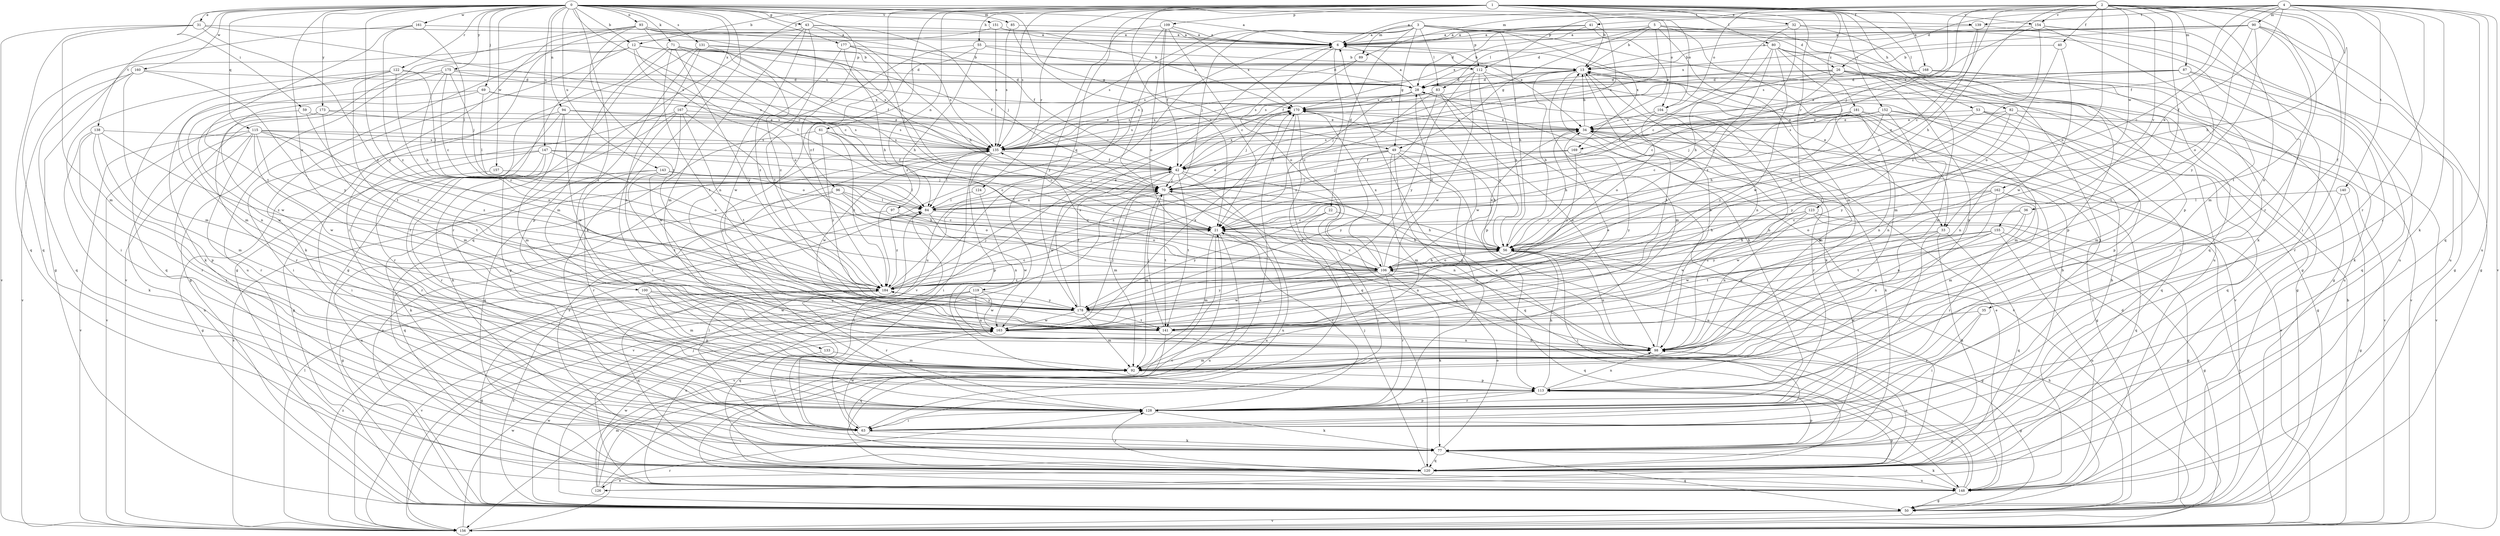 strict digraph  {
0;
1;
2;
3;
4;
5;
6;
12;
13;
21;
22;
26;
28;
31;
32;
33;
34;
35;
36;
40;
41;
42;
43;
49;
50;
53;
55;
56;
59;
61;
63;
69;
70;
71;
77;
80;
82;
83;
84;
85;
87;
89;
90;
92;
93;
94;
96;
97;
98;
100;
104;
106;
109;
112;
113;
115;
119;
120;
122;
123;
124;
126;
128;
131;
133;
135;
138;
139;
140;
141;
143;
147;
148;
151;
152;
154;
155;
156;
157;
160;
161;
162;
163;
167;
168;
169;
170;
173;
175;
177;
178;
181;
184;
0 -> 6  [label=a];
0 -> 12  [label=b];
0 -> 21  [label=c];
0 -> 31  [label=e];
0 -> 43  [label=g];
0 -> 49  [label=g];
0 -> 59  [label=i];
0 -> 69  [label=j];
0 -> 71  [label=k];
0 -> 77  [label=k];
0 -> 85  [label=m];
0 -> 93  [label=n];
0 -> 94  [label=n];
0 -> 96  [label=n];
0 -> 100  [label=o];
0 -> 104  [label=o];
0 -> 115  [label=q];
0 -> 122  [label=r];
0 -> 131  [label=s];
0 -> 133  [label=s];
0 -> 138  [label=t];
0 -> 139  [label=t];
0 -> 143  [label=u];
0 -> 147  [label=u];
0 -> 151  [label=v];
0 -> 157  [label=w];
0 -> 160  [label=w];
0 -> 161  [label=w];
0 -> 167  [label=x];
0 -> 173  [label=y];
0 -> 175  [label=y];
0 -> 177  [label=y];
0 -> 178  [label=y];
1 -> 12  [label=b];
1 -> 13  [label=b];
1 -> 21  [label=c];
1 -> 32  [label=e];
1 -> 53  [label=h];
1 -> 55  [label=h];
1 -> 61  [label=i];
1 -> 80  [label=l];
1 -> 82  [label=l];
1 -> 97  [label=n];
1 -> 104  [label=o];
1 -> 109  [label=p];
1 -> 119  [label=q];
1 -> 120  [label=q];
1 -> 123  [label=r];
1 -> 124  [label=r];
1 -> 135  [label=s];
1 -> 152  [label=v];
1 -> 154  [label=v];
1 -> 168  [label=x];
1 -> 181  [label=z];
1 -> 184  [label=z];
2 -> 6  [label=a];
2 -> 21  [label=c];
2 -> 35  [label=f];
2 -> 36  [label=f];
2 -> 40  [label=f];
2 -> 56  [label=h];
2 -> 63  [label=i];
2 -> 70  [label=j];
2 -> 87  [label=m];
2 -> 89  [label=m];
2 -> 98  [label=n];
2 -> 104  [label=o];
2 -> 106  [label=o];
2 -> 126  [label=r];
2 -> 128  [label=r];
2 -> 154  [label=v];
2 -> 155  [label=v];
2 -> 162  [label=w];
2 -> 169  [label=x];
3 -> 6  [label=a];
3 -> 22  [label=d];
3 -> 26  [label=d];
3 -> 49  [label=g];
3 -> 56  [label=h];
3 -> 70  [label=j];
3 -> 83  [label=l];
3 -> 89  [label=m];
3 -> 112  [label=p];
3 -> 135  [label=s];
3 -> 148  [label=u];
3 -> 156  [label=v];
3 -> 169  [label=x];
4 -> 21  [label=c];
4 -> 26  [label=d];
4 -> 33  [label=e];
4 -> 41  [label=f];
4 -> 42  [label=f];
4 -> 56  [label=h];
4 -> 77  [label=k];
4 -> 90  [label=m];
4 -> 112  [label=p];
4 -> 120  [label=q];
4 -> 128  [label=r];
4 -> 139  [label=t];
4 -> 140  [label=t];
4 -> 148  [label=u];
4 -> 156  [label=v];
5 -> 6  [label=a];
5 -> 13  [label=b];
5 -> 33  [label=e];
5 -> 42  [label=f];
5 -> 49  [label=g];
5 -> 50  [label=g];
5 -> 83  [label=l];
5 -> 92  [label=m];
5 -> 120  [label=q];
6 -> 13  [label=b];
6 -> 33  [label=e];
6 -> 63  [label=i];
6 -> 106  [label=o];
6 -> 156  [label=v];
12 -> 28  [label=d];
12 -> 50  [label=g];
12 -> 77  [label=k];
12 -> 84  [label=l];
12 -> 106  [label=o];
12 -> 112  [label=p];
12 -> 148  [label=u];
12 -> 170  [label=x];
13 -> 28  [label=d];
13 -> 42  [label=f];
13 -> 77  [label=k];
13 -> 92  [label=m];
13 -> 98  [label=n];
13 -> 135  [label=s];
13 -> 141  [label=t];
21 -> 56  [label=h];
21 -> 92  [label=m];
21 -> 98  [label=n];
21 -> 148  [label=u];
21 -> 156  [label=v];
22 -> 21  [label=c];
22 -> 56  [label=h];
22 -> 63  [label=i];
22 -> 178  [label=y];
26 -> 21  [label=c];
26 -> 28  [label=d];
26 -> 50  [label=g];
26 -> 84  [label=l];
26 -> 92  [label=m];
26 -> 113  [label=p];
26 -> 135  [label=s];
26 -> 156  [label=v];
28 -> 6  [label=a];
28 -> 70  [label=j];
28 -> 135  [label=s];
28 -> 156  [label=v];
28 -> 163  [label=w];
28 -> 170  [label=x];
31 -> 6  [label=a];
31 -> 92  [label=m];
31 -> 120  [label=q];
31 -> 135  [label=s];
31 -> 156  [label=v];
31 -> 184  [label=z];
32 -> 6  [label=a];
32 -> 21  [label=c];
32 -> 77  [label=k];
32 -> 106  [label=o];
32 -> 113  [label=p];
33 -> 56  [label=h];
33 -> 77  [label=k];
33 -> 120  [label=q];
33 -> 128  [label=r];
33 -> 141  [label=t];
34 -> 13  [label=b];
34 -> 50  [label=g];
34 -> 56  [label=h];
34 -> 77  [label=k];
34 -> 128  [label=r];
34 -> 135  [label=s];
34 -> 170  [label=x];
35 -> 63  [label=i];
35 -> 128  [label=r];
35 -> 163  [label=w];
36 -> 21  [label=c];
36 -> 128  [label=r];
36 -> 141  [label=t];
36 -> 178  [label=y];
40 -> 13  [label=b];
40 -> 106  [label=o];
40 -> 163  [label=w];
41 -> 6  [label=a];
41 -> 28  [label=d];
41 -> 34  [label=e];
41 -> 135  [label=s];
41 -> 170  [label=x];
42 -> 70  [label=j];
42 -> 92  [label=m];
42 -> 98  [label=n];
42 -> 141  [label=t];
42 -> 148  [label=u];
42 -> 156  [label=v];
42 -> 163  [label=w];
42 -> 170  [label=x];
43 -> 6  [label=a];
43 -> 50  [label=g];
43 -> 56  [label=h];
43 -> 70  [label=j];
43 -> 92  [label=m];
43 -> 98  [label=n];
43 -> 141  [label=t];
49 -> 42  [label=f];
49 -> 56  [label=h];
49 -> 92  [label=m];
49 -> 120  [label=q];
49 -> 128  [label=r];
49 -> 148  [label=u];
49 -> 178  [label=y];
49 -> 184  [label=z];
50 -> 56  [label=h];
50 -> 70  [label=j];
50 -> 135  [label=s];
50 -> 156  [label=v];
50 -> 163  [label=w];
50 -> 184  [label=z];
53 -> 34  [label=e];
53 -> 98  [label=n];
53 -> 120  [label=q];
53 -> 156  [label=v];
53 -> 178  [label=y];
55 -> 13  [label=b];
55 -> 28  [label=d];
55 -> 128  [label=r];
55 -> 163  [label=w];
55 -> 184  [label=z];
56 -> 13  [label=b];
56 -> 50  [label=g];
56 -> 63  [label=i];
56 -> 98  [label=n];
56 -> 106  [label=o];
56 -> 170  [label=x];
59 -> 34  [label=e];
59 -> 163  [label=w];
59 -> 184  [label=z];
61 -> 21  [label=c];
61 -> 120  [label=q];
61 -> 135  [label=s];
61 -> 178  [label=y];
61 -> 184  [label=z];
63 -> 77  [label=k];
63 -> 84  [label=l];
63 -> 163  [label=w];
69 -> 84  [label=l];
69 -> 98  [label=n];
69 -> 135  [label=s];
69 -> 163  [label=w];
69 -> 170  [label=x];
70 -> 84  [label=l];
70 -> 92  [label=m];
70 -> 98  [label=n];
70 -> 141  [label=t];
70 -> 148  [label=u];
71 -> 13  [label=b];
71 -> 42  [label=f];
71 -> 56  [label=h];
71 -> 113  [label=p];
71 -> 128  [label=r];
71 -> 135  [label=s];
71 -> 141  [label=t];
71 -> 178  [label=y];
77 -> 50  [label=g];
77 -> 84  [label=l];
77 -> 106  [label=o];
77 -> 113  [label=p];
77 -> 120  [label=q];
80 -> 13  [label=b];
80 -> 50  [label=g];
80 -> 56  [label=h];
80 -> 63  [label=i];
80 -> 92  [label=m];
80 -> 113  [label=p];
80 -> 163  [label=w];
80 -> 184  [label=z];
82 -> 34  [label=e];
82 -> 56  [label=h];
82 -> 92  [label=m];
82 -> 156  [label=v];
82 -> 178  [label=y];
83 -> 21  [label=c];
83 -> 98  [label=n];
83 -> 120  [label=q];
83 -> 135  [label=s];
83 -> 170  [label=x];
83 -> 184  [label=z];
84 -> 21  [label=c];
84 -> 34  [label=e];
84 -> 163  [label=w];
84 -> 184  [label=z];
85 -> 6  [label=a];
85 -> 70  [label=j];
85 -> 135  [label=s];
87 -> 28  [label=d];
87 -> 34  [label=e];
87 -> 77  [label=k];
87 -> 120  [label=q];
87 -> 135  [label=s];
87 -> 141  [label=t];
89 -> 42  [label=f];
89 -> 135  [label=s];
90 -> 6  [label=a];
90 -> 13  [label=b];
90 -> 28  [label=d];
90 -> 50  [label=g];
90 -> 106  [label=o];
90 -> 141  [label=t];
90 -> 148  [label=u];
90 -> 170  [label=x];
90 -> 178  [label=y];
92 -> 113  [label=p];
93 -> 6  [label=a];
93 -> 21  [label=c];
93 -> 34  [label=e];
93 -> 42  [label=f];
93 -> 50  [label=g];
93 -> 63  [label=i];
93 -> 70  [label=j];
93 -> 156  [label=v];
93 -> 178  [label=y];
94 -> 34  [label=e];
94 -> 63  [label=i];
94 -> 92  [label=m];
94 -> 128  [label=r];
94 -> 135  [label=s];
94 -> 163  [label=w];
96 -> 56  [label=h];
96 -> 84  [label=l];
96 -> 106  [label=o];
96 -> 120  [label=q];
96 -> 148  [label=u];
97 -> 21  [label=c];
97 -> 50  [label=g];
97 -> 106  [label=o];
98 -> 13  [label=b];
98 -> 50  [label=g];
98 -> 92  [label=m];
100 -> 92  [label=m];
100 -> 113  [label=p];
100 -> 163  [label=w];
100 -> 178  [label=y];
104 -> 34  [label=e];
104 -> 92  [label=m];
104 -> 98  [label=n];
104 -> 106  [label=o];
106 -> 21  [label=c];
106 -> 28  [label=d];
106 -> 34  [label=e];
106 -> 56  [label=h];
106 -> 77  [label=k];
106 -> 120  [label=q];
106 -> 128  [label=r];
106 -> 135  [label=s];
106 -> 163  [label=w];
106 -> 170  [label=x];
106 -> 178  [label=y];
106 -> 184  [label=z];
109 -> 6  [label=a];
109 -> 21  [label=c];
109 -> 42  [label=f];
109 -> 106  [label=o];
109 -> 148  [label=u];
109 -> 170  [label=x];
109 -> 178  [label=y];
112 -> 28  [label=d];
112 -> 56  [label=h];
112 -> 113  [label=p];
112 -> 156  [label=v];
112 -> 163  [label=w];
112 -> 178  [label=y];
113 -> 56  [label=h];
113 -> 98  [label=n];
113 -> 128  [label=r];
115 -> 42  [label=f];
115 -> 63  [label=i];
115 -> 106  [label=o];
115 -> 128  [label=r];
115 -> 135  [label=s];
115 -> 141  [label=t];
115 -> 148  [label=u];
115 -> 156  [label=v];
115 -> 163  [label=w];
115 -> 184  [label=z];
119 -> 98  [label=n];
119 -> 120  [label=q];
119 -> 148  [label=u];
119 -> 156  [label=v];
119 -> 163  [label=w];
119 -> 178  [label=y];
120 -> 13  [label=b];
120 -> 70  [label=j];
120 -> 98  [label=n];
120 -> 128  [label=r];
120 -> 135  [label=s];
120 -> 148  [label=u];
120 -> 126  [label=e];
122 -> 28  [label=d];
122 -> 63  [label=i];
122 -> 84  [label=l];
122 -> 92  [label=m];
122 -> 141  [label=t];
122 -> 184  [label=z];
123 -> 21  [label=c];
123 -> 50  [label=g];
123 -> 56  [label=h];
123 -> 98  [label=n];
123 -> 156  [label=v];
123 -> 163  [label=w];
124 -> 84  [label=l];
124 -> 98  [label=n];
126 -> 21  [label=c];
126 -> 92  [label=m];
126 -> 113  [label=p];
126 -> 163  [label=w];
126 -> 170  [label=x];
128 -> 13  [label=b];
128 -> 21  [label=c];
128 -> 63  [label=i];
128 -> 77  [label=k];
128 -> 113  [label=p];
131 -> 13  [label=b];
131 -> 42  [label=f];
131 -> 92  [label=m];
131 -> 98  [label=n];
131 -> 128  [label=r];
131 -> 184  [label=z];
133 -> 63  [label=i];
133 -> 92  [label=m];
135 -> 42  [label=f];
135 -> 63  [label=i];
135 -> 84  [label=l];
135 -> 113  [label=p];
135 -> 163  [label=w];
138 -> 77  [label=k];
138 -> 92  [label=m];
138 -> 113  [label=p];
138 -> 128  [label=r];
138 -> 135  [label=s];
138 -> 184  [label=z];
139 -> 6  [label=a];
139 -> 50  [label=g];
139 -> 70  [label=j];
139 -> 106  [label=o];
140 -> 50  [label=g];
140 -> 84  [label=l];
140 -> 128  [label=r];
141 -> 70  [label=j];
141 -> 98  [label=n];
141 -> 120  [label=q];
143 -> 70  [label=j];
143 -> 77  [label=k];
143 -> 84  [label=l];
143 -> 128  [label=r];
143 -> 141  [label=t];
147 -> 21  [label=c];
147 -> 42  [label=f];
147 -> 50  [label=g];
147 -> 63  [label=i];
147 -> 106  [label=o];
147 -> 113  [label=p];
147 -> 128  [label=r];
148 -> 6  [label=a];
148 -> 13  [label=b];
148 -> 34  [label=e];
148 -> 50  [label=g];
148 -> 77  [label=k];
148 -> 113  [label=p];
151 -> 6  [label=a];
151 -> 50  [label=g];
151 -> 135  [label=s];
151 -> 170  [label=x];
152 -> 21  [label=c];
152 -> 34  [label=e];
152 -> 50  [label=g];
152 -> 56  [label=h];
152 -> 98  [label=n];
152 -> 120  [label=q];
152 -> 135  [label=s];
154 -> 6  [label=a];
154 -> 63  [label=i];
154 -> 92  [label=m];
154 -> 135  [label=s];
154 -> 148  [label=u];
154 -> 184  [label=z];
155 -> 50  [label=g];
155 -> 56  [label=h];
155 -> 98  [label=n];
155 -> 148  [label=u];
155 -> 163  [label=w];
155 -> 184  [label=z];
156 -> 13  [label=b];
156 -> 28  [label=d];
156 -> 34  [label=e];
156 -> 84  [label=l];
156 -> 128  [label=r];
156 -> 135  [label=s];
156 -> 163  [label=w];
156 -> 184  [label=z];
157 -> 70  [label=j];
157 -> 128  [label=r];
160 -> 28  [label=d];
160 -> 92  [label=m];
160 -> 120  [label=q];
160 -> 156  [label=v];
160 -> 178  [label=y];
161 -> 6  [label=a];
161 -> 84  [label=l];
161 -> 120  [label=q];
161 -> 141  [label=t];
161 -> 184  [label=z];
162 -> 84  [label=l];
162 -> 92  [label=m];
162 -> 98  [label=n];
162 -> 106  [label=o];
162 -> 120  [label=q];
162 -> 163  [label=w];
163 -> 34  [label=e];
163 -> 70  [label=j];
163 -> 98  [label=n];
163 -> 170  [label=x];
167 -> 34  [label=e];
167 -> 50  [label=g];
167 -> 63  [label=i];
167 -> 77  [label=k];
167 -> 106  [label=o];
167 -> 141  [label=t];
167 -> 163  [label=w];
168 -> 28  [label=d];
168 -> 63  [label=i];
168 -> 135  [label=s];
168 -> 148  [label=u];
169 -> 42  [label=f];
169 -> 70  [label=j];
169 -> 84  [label=l];
169 -> 178  [label=y];
169 -> 184  [label=z];
170 -> 34  [label=e];
170 -> 70  [label=j];
170 -> 120  [label=q];
170 -> 135  [label=s];
170 -> 148  [label=u];
173 -> 34  [label=e];
173 -> 92  [label=m];
173 -> 128  [label=r];
173 -> 135  [label=s];
173 -> 156  [label=v];
175 -> 21  [label=c];
175 -> 28  [label=d];
175 -> 56  [label=h];
175 -> 70  [label=j];
175 -> 77  [label=k];
175 -> 120  [label=q];
175 -> 135  [label=s];
177 -> 13  [label=b];
177 -> 56  [label=h];
177 -> 70  [label=j];
177 -> 135  [label=s];
177 -> 184  [label=z];
178 -> 6  [label=a];
178 -> 42  [label=f];
178 -> 92  [label=m];
178 -> 141  [label=t];
178 -> 163  [label=w];
178 -> 184  [label=z];
181 -> 34  [label=e];
181 -> 70  [label=j];
181 -> 92  [label=m];
181 -> 98  [label=n];
181 -> 113  [label=p];
181 -> 184  [label=z];
184 -> 21  [label=c];
184 -> 50  [label=g];
184 -> 70  [label=j];
184 -> 120  [label=q];
184 -> 128  [label=r];
184 -> 170  [label=x];
184 -> 178  [label=y];
}
